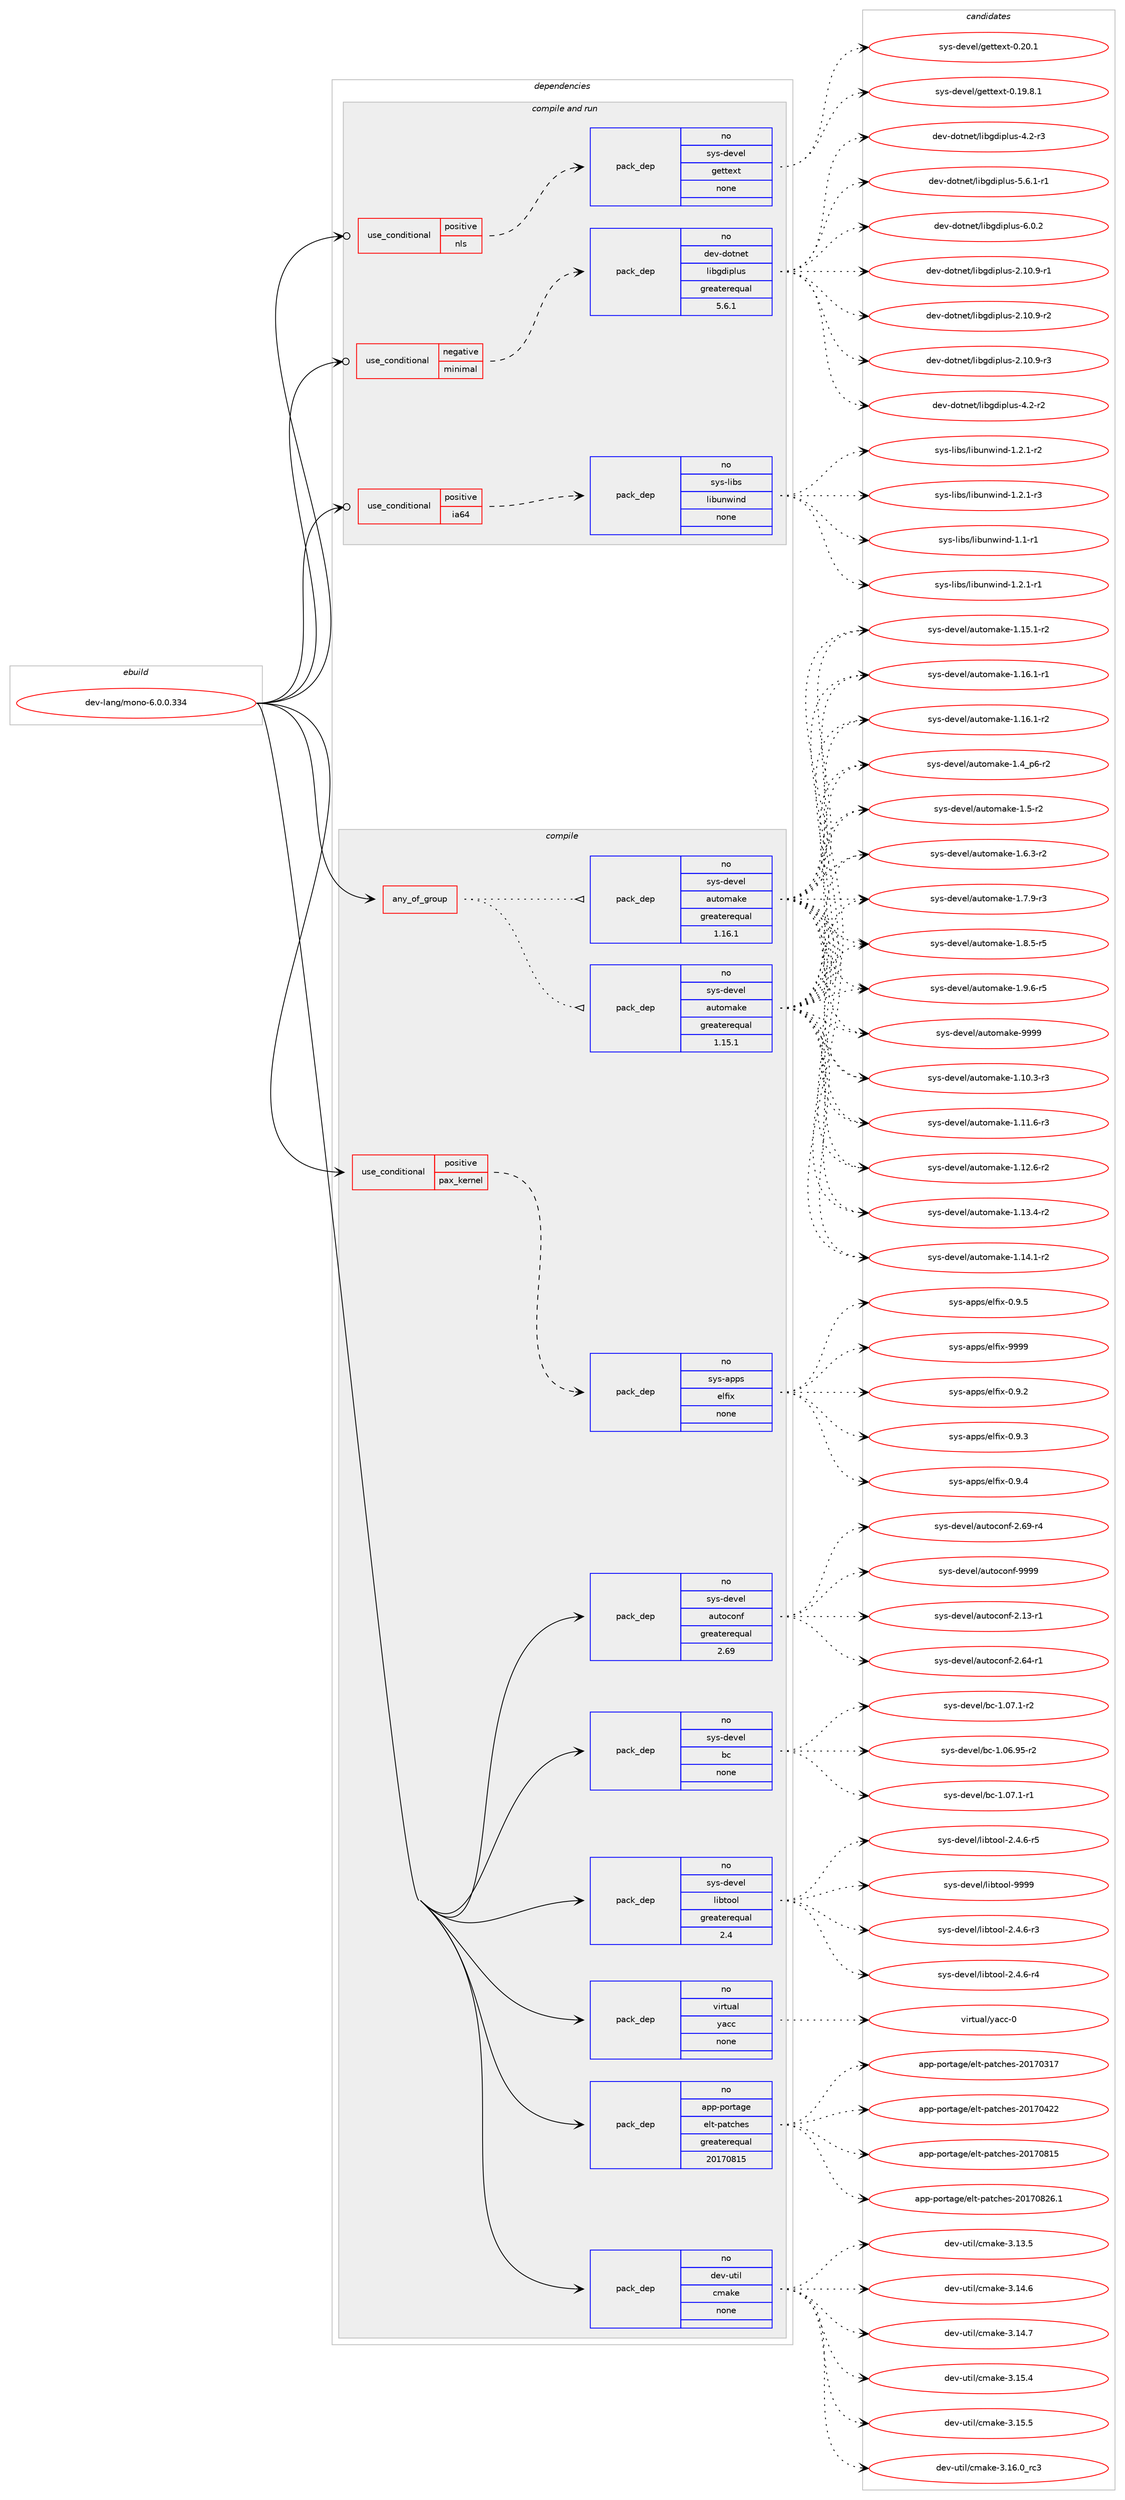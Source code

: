 digraph prolog {

# *************
# Graph options
# *************

newrank=true;
concentrate=true;
compound=true;
graph [rankdir=LR,fontname=Helvetica,fontsize=10,ranksep=1.5];#, ranksep=2.5, nodesep=0.2];
edge  [arrowhead=vee];
node  [fontname=Helvetica,fontsize=10];

# **********
# The ebuild
# **********

subgraph cluster_leftcol {
color=gray;
rank=same;
label=<<i>ebuild</i>>;
id [label="dev-lang/mono-6.0.0.334", color=red, width=4, href="../dev-lang/mono-6.0.0.334.svg"];
}

# ****************
# The dependencies
# ****************

subgraph cluster_midcol {
color=gray;
label=<<i>dependencies</i>>;
subgraph cluster_compile {
fillcolor="#eeeeee";
style=filled;
label=<<i>compile</i>>;
subgraph any10882 {
dependency559028 [label=<<TABLE BORDER="0" CELLBORDER="1" CELLSPACING="0" CELLPADDING="4"><TR><TD CELLPADDING="10">any_of_group</TD></TR></TABLE>>, shape=none, color=red];subgraph pack417836 {
dependency559029 [label=<<TABLE BORDER="0" CELLBORDER="1" CELLSPACING="0" CELLPADDING="4" WIDTH="220"><TR><TD ROWSPAN="6" CELLPADDING="30">pack_dep</TD></TR><TR><TD WIDTH="110">no</TD></TR><TR><TD>sys-devel</TD></TR><TR><TD>automake</TD></TR><TR><TD>greaterequal</TD></TR><TR><TD>1.16.1</TD></TR></TABLE>>, shape=none, color=blue];
}
dependency559028:e -> dependency559029:w [weight=20,style="dotted",arrowhead="oinv"];
subgraph pack417837 {
dependency559030 [label=<<TABLE BORDER="0" CELLBORDER="1" CELLSPACING="0" CELLPADDING="4" WIDTH="220"><TR><TD ROWSPAN="6" CELLPADDING="30">pack_dep</TD></TR><TR><TD WIDTH="110">no</TD></TR><TR><TD>sys-devel</TD></TR><TR><TD>automake</TD></TR><TR><TD>greaterequal</TD></TR><TR><TD>1.15.1</TD></TR></TABLE>>, shape=none, color=blue];
}
dependency559028:e -> dependency559030:w [weight=20,style="dotted",arrowhead="oinv"];
}
id:e -> dependency559028:w [weight=20,style="solid",arrowhead="vee"];
subgraph cond129953 {
dependency559031 [label=<<TABLE BORDER="0" CELLBORDER="1" CELLSPACING="0" CELLPADDING="4"><TR><TD ROWSPAN="3" CELLPADDING="10">use_conditional</TD></TR><TR><TD>positive</TD></TR><TR><TD>pax_kernel</TD></TR></TABLE>>, shape=none, color=red];
subgraph pack417838 {
dependency559032 [label=<<TABLE BORDER="0" CELLBORDER="1" CELLSPACING="0" CELLPADDING="4" WIDTH="220"><TR><TD ROWSPAN="6" CELLPADDING="30">pack_dep</TD></TR><TR><TD WIDTH="110">no</TD></TR><TR><TD>sys-apps</TD></TR><TR><TD>elfix</TD></TR><TR><TD>none</TD></TR><TR><TD></TD></TR></TABLE>>, shape=none, color=blue];
}
dependency559031:e -> dependency559032:w [weight=20,style="dashed",arrowhead="vee"];
}
id:e -> dependency559031:w [weight=20,style="solid",arrowhead="vee"];
subgraph pack417839 {
dependency559033 [label=<<TABLE BORDER="0" CELLBORDER="1" CELLSPACING="0" CELLPADDING="4" WIDTH="220"><TR><TD ROWSPAN="6" CELLPADDING="30">pack_dep</TD></TR><TR><TD WIDTH="110">no</TD></TR><TR><TD>app-portage</TD></TR><TR><TD>elt-patches</TD></TR><TR><TD>greaterequal</TD></TR><TR><TD>20170815</TD></TR></TABLE>>, shape=none, color=blue];
}
id:e -> dependency559033:w [weight=20,style="solid",arrowhead="vee"];
subgraph pack417840 {
dependency559034 [label=<<TABLE BORDER="0" CELLBORDER="1" CELLSPACING="0" CELLPADDING="4" WIDTH="220"><TR><TD ROWSPAN="6" CELLPADDING="30">pack_dep</TD></TR><TR><TD WIDTH="110">no</TD></TR><TR><TD>dev-util</TD></TR><TR><TD>cmake</TD></TR><TR><TD>none</TD></TR><TR><TD></TD></TR></TABLE>>, shape=none, color=blue];
}
id:e -> dependency559034:w [weight=20,style="solid",arrowhead="vee"];
subgraph pack417841 {
dependency559035 [label=<<TABLE BORDER="0" CELLBORDER="1" CELLSPACING="0" CELLPADDING="4" WIDTH="220"><TR><TD ROWSPAN="6" CELLPADDING="30">pack_dep</TD></TR><TR><TD WIDTH="110">no</TD></TR><TR><TD>sys-devel</TD></TR><TR><TD>autoconf</TD></TR><TR><TD>greaterequal</TD></TR><TR><TD>2.69</TD></TR></TABLE>>, shape=none, color=blue];
}
id:e -> dependency559035:w [weight=20,style="solid",arrowhead="vee"];
subgraph pack417842 {
dependency559036 [label=<<TABLE BORDER="0" CELLBORDER="1" CELLSPACING="0" CELLPADDING="4" WIDTH="220"><TR><TD ROWSPAN="6" CELLPADDING="30">pack_dep</TD></TR><TR><TD WIDTH="110">no</TD></TR><TR><TD>sys-devel</TD></TR><TR><TD>bc</TD></TR><TR><TD>none</TD></TR><TR><TD></TD></TR></TABLE>>, shape=none, color=blue];
}
id:e -> dependency559036:w [weight=20,style="solid",arrowhead="vee"];
subgraph pack417843 {
dependency559037 [label=<<TABLE BORDER="0" CELLBORDER="1" CELLSPACING="0" CELLPADDING="4" WIDTH="220"><TR><TD ROWSPAN="6" CELLPADDING="30">pack_dep</TD></TR><TR><TD WIDTH="110">no</TD></TR><TR><TD>sys-devel</TD></TR><TR><TD>libtool</TD></TR><TR><TD>greaterequal</TD></TR><TR><TD>2.4</TD></TR></TABLE>>, shape=none, color=blue];
}
id:e -> dependency559037:w [weight=20,style="solid",arrowhead="vee"];
subgraph pack417844 {
dependency559038 [label=<<TABLE BORDER="0" CELLBORDER="1" CELLSPACING="0" CELLPADDING="4" WIDTH="220"><TR><TD ROWSPAN="6" CELLPADDING="30">pack_dep</TD></TR><TR><TD WIDTH="110">no</TD></TR><TR><TD>virtual</TD></TR><TR><TD>yacc</TD></TR><TR><TD>none</TD></TR><TR><TD></TD></TR></TABLE>>, shape=none, color=blue];
}
id:e -> dependency559038:w [weight=20,style="solid",arrowhead="vee"];
}
subgraph cluster_compileandrun {
fillcolor="#eeeeee";
style=filled;
label=<<i>compile and run</i>>;
subgraph cond129954 {
dependency559039 [label=<<TABLE BORDER="0" CELLBORDER="1" CELLSPACING="0" CELLPADDING="4"><TR><TD ROWSPAN="3" CELLPADDING="10">use_conditional</TD></TR><TR><TD>negative</TD></TR><TR><TD>minimal</TD></TR></TABLE>>, shape=none, color=red];
subgraph pack417845 {
dependency559040 [label=<<TABLE BORDER="0" CELLBORDER="1" CELLSPACING="0" CELLPADDING="4" WIDTH="220"><TR><TD ROWSPAN="6" CELLPADDING="30">pack_dep</TD></TR><TR><TD WIDTH="110">no</TD></TR><TR><TD>dev-dotnet</TD></TR><TR><TD>libgdiplus</TD></TR><TR><TD>greaterequal</TD></TR><TR><TD>5.6.1</TD></TR></TABLE>>, shape=none, color=blue];
}
dependency559039:e -> dependency559040:w [weight=20,style="dashed",arrowhead="vee"];
}
id:e -> dependency559039:w [weight=20,style="solid",arrowhead="odotvee"];
subgraph cond129955 {
dependency559041 [label=<<TABLE BORDER="0" CELLBORDER="1" CELLSPACING="0" CELLPADDING="4"><TR><TD ROWSPAN="3" CELLPADDING="10">use_conditional</TD></TR><TR><TD>positive</TD></TR><TR><TD>ia64</TD></TR></TABLE>>, shape=none, color=red];
subgraph pack417846 {
dependency559042 [label=<<TABLE BORDER="0" CELLBORDER="1" CELLSPACING="0" CELLPADDING="4" WIDTH="220"><TR><TD ROWSPAN="6" CELLPADDING="30">pack_dep</TD></TR><TR><TD WIDTH="110">no</TD></TR><TR><TD>sys-libs</TD></TR><TR><TD>libunwind</TD></TR><TR><TD>none</TD></TR><TR><TD></TD></TR></TABLE>>, shape=none, color=blue];
}
dependency559041:e -> dependency559042:w [weight=20,style="dashed",arrowhead="vee"];
}
id:e -> dependency559041:w [weight=20,style="solid",arrowhead="odotvee"];
subgraph cond129956 {
dependency559043 [label=<<TABLE BORDER="0" CELLBORDER="1" CELLSPACING="0" CELLPADDING="4"><TR><TD ROWSPAN="3" CELLPADDING="10">use_conditional</TD></TR><TR><TD>positive</TD></TR><TR><TD>nls</TD></TR></TABLE>>, shape=none, color=red];
subgraph pack417847 {
dependency559044 [label=<<TABLE BORDER="0" CELLBORDER="1" CELLSPACING="0" CELLPADDING="4" WIDTH="220"><TR><TD ROWSPAN="6" CELLPADDING="30">pack_dep</TD></TR><TR><TD WIDTH="110">no</TD></TR><TR><TD>sys-devel</TD></TR><TR><TD>gettext</TD></TR><TR><TD>none</TD></TR><TR><TD></TD></TR></TABLE>>, shape=none, color=blue];
}
dependency559043:e -> dependency559044:w [weight=20,style="dashed",arrowhead="vee"];
}
id:e -> dependency559043:w [weight=20,style="solid",arrowhead="odotvee"];
}
subgraph cluster_run {
fillcolor="#eeeeee";
style=filled;
label=<<i>run</i>>;
}
}

# **************
# The candidates
# **************

subgraph cluster_choices {
rank=same;
color=gray;
label=<<i>candidates</i>>;

subgraph choice417836 {
color=black;
nodesep=1;
choice11512111545100101118101108479711711611110997107101454946494846514511451 [label="sys-devel/automake-1.10.3-r3", color=red, width=4,href="../sys-devel/automake-1.10.3-r3.svg"];
choice11512111545100101118101108479711711611110997107101454946494946544511451 [label="sys-devel/automake-1.11.6-r3", color=red, width=4,href="../sys-devel/automake-1.11.6-r3.svg"];
choice11512111545100101118101108479711711611110997107101454946495046544511450 [label="sys-devel/automake-1.12.6-r2", color=red, width=4,href="../sys-devel/automake-1.12.6-r2.svg"];
choice11512111545100101118101108479711711611110997107101454946495146524511450 [label="sys-devel/automake-1.13.4-r2", color=red, width=4,href="../sys-devel/automake-1.13.4-r2.svg"];
choice11512111545100101118101108479711711611110997107101454946495246494511450 [label="sys-devel/automake-1.14.1-r2", color=red, width=4,href="../sys-devel/automake-1.14.1-r2.svg"];
choice11512111545100101118101108479711711611110997107101454946495346494511450 [label="sys-devel/automake-1.15.1-r2", color=red, width=4,href="../sys-devel/automake-1.15.1-r2.svg"];
choice11512111545100101118101108479711711611110997107101454946495446494511449 [label="sys-devel/automake-1.16.1-r1", color=red, width=4,href="../sys-devel/automake-1.16.1-r1.svg"];
choice11512111545100101118101108479711711611110997107101454946495446494511450 [label="sys-devel/automake-1.16.1-r2", color=red, width=4,href="../sys-devel/automake-1.16.1-r2.svg"];
choice115121115451001011181011084797117116111109971071014549465295112544511450 [label="sys-devel/automake-1.4_p6-r2", color=red, width=4,href="../sys-devel/automake-1.4_p6-r2.svg"];
choice11512111545100101118101108479711711611110997107101454946534511450 [label="sys-devel/automake-1.5-r2", color=red, width=4,href="../sys-devel/automake-1.5-r2.svg"];
choice115121115451001011181011084797117116111109971071014549465446514511450 [label="sys-devel/automake-1.6.3-r2", color=red, width=4,href="../sys-devel/automake-1.6.3-r2.svg"];
choice115121115451001011181011084797117116111109971071014549465546574511451 [label="sys-devel/automake-1.7.9-r3", color=red, width=4,href="../sys-devel/automake-1.7.9-r3.svg"];
choice115121115451001011181011084797117116111109971071014549465646534511453 [label="sys-devel/automake-1.8.5-r5", color=red, width=4,href="../sys-devel/automake-1.8.5-r5.svg"];
choice115121115451001011181011084797117116111109971071014549465746544511453 [label="sys-devel/automake-1.9.6-r5", color=red, width=4,href="../sys-devel/automake-1.9.6-r5.svg"];
choice115121115451001011181011084797117116111109971071014557575757 [label="sys-devel/automake-9999", color=red, width=4,href="../sys-devel/automake-9999.svg"];
dependency559029:e -> choice11512111545100101118101108479711711611110997107101454946494846514511451:w [style=dotted,weight="100"];
dependency559029:e -> choice11512111545100101118101108479711711611110997107101454946494946544511451:w [style=dotted,weight="100"];
dependency559029:e -> choice11512111545100101118101108479711711611110997107101454946495046544511450:w [style=dotted,weight="100"];
dependency559029:e -> choice11512111545100101118101108479711711611110997107101454946495146524511450:w [style=dotted,weight="100"];
dependency559029:e -> choice11512111545100101118101108479711711611110997107101454946495246494511450:w [style=dotted,weight="100"];
dependency559029:e -> choice11512111545100101118101108479711711611110997107101454946495346494511450:w [style=dotted,weight="100"];
dependency559029:e -> choice11512111545100101118101108479711711611110997107101454946495446494511449:w [style=dotted,weight="100"];
dependency559029:e -> choice11512111545100101118101108479711711611110997107101454946495446494511450:w [style=dotted,weight="100"];
dependency559029:e -> choice115121115451001011181011084797117116111109971071014549465295112544511450:w [style=dotted,weight="100"];
dependency559029:e -> choice11512111545100101118101108479711711611110997107101454946534511450:w [style=dotted,weight="100"];
dependency559029:e -> choice115121115451001011181011084797117116111109971071014549465446514511450:w [style=dotted,weight="100"];
dependency559029:e -> choice115121115451001011181011084797117116111109971071014549465546574511451:w [style=dotted,weight="100"];
dependency559029:e -> choice115121115451001011181011084797117116111109971071014549465646534511453:w [style=dotted,weight="100"];
dependency559029:e -> choice115121115451001011181011084797117116111109971071014549465746544511453:w [style=dotted,weight="100"];
dependency559029:e -> choice115121115451001011181011084797117116111109971071014557575757:w [style=dotted,weight="100"];
}
subgraph choice417837 {
color=black;
nodesep=1;
choice11512111545100101118101108479711711611110997107101454946494846514511451 [label="sys-devel/automake-1.10.3-r3", color=red, width=4,href="../sys-devel/automake-1.10.3-r3.svg"];
choice11512111545100101118101108479711711611110997107101454946494946544511451 [label="sys-devel/automake-1.11.6-r3", color=red, width=4,href="../sys-devel/automake-1.11.6-r3.svg"];
choice11512111545100101118101108479711711611110997107101454946495046544511450 [label="sys-devel/automake-1.12.6-r2", color=red, width=4,href="../sys-devel/automake-1.12.6-r2.svg"];
choice11512111545100101118101108479711711611110997107101454946495146524511450 [label="sys-devel/automake-1.13.4-r2", color=red, width=4,href="../sys-devel/automake-1.13.4-r2.svg"];
choice11512111545100101118101108479711711611110997107101454946495246494511450 [label="sys-devel/automake-1.14.1-r2", color=red, width=4,href="../sys-devel/automake-1.14.1-r2.svg"];
choice11512111545100101118101108479711711611110997107101454946495346494511450 [label="sys-devel/automake-1.15.1-r2", color=red, width=4,href="../sys-devel/automake-1.15.1-r2.svg"];
choice11512111545100101118101108479711711611110997107101454946495446494511449 [label="sys-devel/automake-1.16.1-r1", color=red, width=4,href="../sys-devel/automake-1.16.1-r1.svg"];
choice11512111545100101118101108479711711611110997107101454946495446494511450 [label="sys-devel/automake-1.16.1-r2", color=red, width=4,href="../sys-devel/automake-1.16.1-r2.svg"];
choice115121115451001011181011084797117116111109971071014549465295112544511450 [label="sys-devel/automake-1.4_p6-r2", color=red, width=4,href="../sys-devel/automake-1.4_p6-r2.svg"];
choice11512111545100101118101108479711711611110997107101454946534511450 [label="sys-devel/automake-1.5-r2", color=red, width=4,href="../sys-devel/automake-1.5-r2.svg"];
choice115121115451001011181011084797117116111109971071014549465446514511450 [label="sys-devel/automake-1.6.3-r2", color=red, width=4,href="../sys-devel/automake-1.6.3-r2.svg"];
choice115121115451001011181011084797117116111109971071014549465546574511451 [label="sys-devel/automake-1.7.9-r3", color=red, width=4,href="../sys-devel/automake-1.7.9-r3.svg"];
choice115121115451001011181011084797117116111109971071014549465646534511453 [label="sys-devel/automake-1.8.5-r5", color=red, width=4,href="../sys-devel/automake-1.8.5-r5.svg"];
choice115121115451001011181011084797117116111109971071014549465746544511453 [label="sys-devel/automake-1.9.6-r5", color=red, width=4,href="../sys-devel/automake-1.9.6-r5.svg"];
choice115121115451001011181011084797117116111109971071014557575757 [label="sys-devel/automake-9999", color=red, width=4,href="../sys-devel/automake-9999.svg"];
dependency559030:e -> choice11512111545100101118101108479711711611110997107101454946494846514511451:w [style=dotted,weight="100"];
dependency559030:e -> choice11512111545100101118101108479711711611110997107101454946494946544511451:w [style=dotted,weight="100"];
dependency559030:e -> choice11512111545100101118101108479711711611110997107101454946495046544511450:w [style=dotted,weight="100"];
dependency559030:e -> choice11512111545100101118101108479711711611110997107101454946495146524511450:w [style=dotted,weight="100"];
dependency559030:e -> choice11512111545100101118101108479711711611110997107101454946495246494511450:w [style=dotted,weight="100"];
dependency559030:e -> choice11512111545100101118101108479711711611110997107101454946495346494511450:w [style=dotted,weight="100"];
dependency559030:e -> choice11512111545100101118101108479711711611110997107101454946495446494511449:w [style=dotted,weight="100"];
dependency559030:e -> choice11512111545100101118101108479711711611110997107101454946495446494511450:w [style=dotted,weight="100"];
dependency559030:e -> choice115121115451001011181011084797117116111109971071014549465295112544511450:w [style=dotted,weight="100"];
dependency559030:e -> choice11512111545100101118101108479711711611110997107101454946534511450:w [style=dotted,weight="100"];
dependency559030:e -> choice115121115451001011181011084797117116111109971071014549465446514511450:w [style=dotted,weight="100"];
dependency559030:e -> choice115121115451001011181011084797117116111109971071014549465546574511451:w [style=dotted,weight="100"];
dependency559030:e -> choice115121115451001011181011084797117116111109971071014549465646534511453:w [style=dotted,weight="100"];
dependency559030:e -> choice115121115451001011181011084797117116111109971071014549465746544511453:w [style=dotted,weight="100"];
dependency559030:e -> choice115121115451001011181011084797117116111109971071014557575757:w [style=dotted,weight="100"];
}
subgraph choice417838 {
color=black;
nodesep=1;
choice115121115459711211211547101108102105120454846574650 [label="sys-apps/elfix-0.9.2", color=red, width=4,href="../sys-apps/elfix-0.9.2.svg"];
choice115121115459711211211547101108102105120454846574651 [label="sys-apps/elfix-0.9.3", color=red, width=4,href="../sys-apps/elfix-0.9.3.svg"];
choice115121115459711211211547101108102105120454846574652 [label="sys-apps/elfix-0.9.4", color=red, width=4,href="../sys-apps/elfix-0.9.4.svg"];
choice115121115459711211211547101108102105120454846574653 [label="sys-apps/elfix-0.9.5", color=red, width=4,href="../sys-apps/elfix-0.9.5.svg"];
choice1151211154597112112115471011081021051204557575757 [label="sys-apps/elfix-9999", color=red, width=4,href="../sys-apps/elfix-9999.svg"];
dependency559032:e -> choice115121115459711211211547101108102105120454846574650:w [style=dotted,weight="100"];
dependency559032:e -> choice115121115459711211211547101108102105120454846574651:w [style=dotted,weight="100"];
dependency559032:e -> choice115121115459711211211547101108102105120454846574652:w [style=dotted,weight="100"];
dependency559032:e -> choice115121115459711211211547101108102105120454846574653:w [style=dotted,weight="100"];
dependency559032:e -> choice1151211154597112112115471011081021051204557575757:w [style=dotted,weight="100"];
}
subgraph choice417839 {
color=black;
nodesep=1;
choice97112112451121111141169710310147101108116451129711699104101115455048495548514955 [label="app-portage/elt-patches-20170317", color=red, width=4,href="../app-portage/elt-patches-20170317.svg"];
choice97112112451121111141169710310147101108116451129711699104101115455048495548525050 [label="app-portage/elt-patches-20170422", color=red, width=4,href="../app-portage/elt-patches-20170422.svg"];
choice97112112451121111141169710310147101108116451129711699104101115455048495548564953 [label="app-portage/elt-patches-20170815", color=red, width=4,href="../app-portage/elt-patches-20170815.svg"];
choice971121124511211111411697103101471011081164511297116991041011154550484955485650544649 [label="app-portage/elt-patches-20170826.1", color=red, width=4,href="../app-portage/elt-patches-20170826.1.svg"];
dependency559033:e -> choice97112112451121111141169710310147101108116451129711699104101115455048495548514955:w [style=dotted,weight="100"];
dependency559033:e -> choice97112112451121111141169710310147101108116451129711699104101115455048495548525050:w [style=dotted,weight="100"];
dependency559033:e -> choice97112112451121111141169710310147101108116451129711699104101115455048495548564953:w [style=dotted,weight="100"];
dependency559033:e -> choice971121124511211111411697103101471011081164511297116991041011154550484955485650544649:w [style=dotted,weight="100"];
}
subgraph choice417840 {
color=black;
nodesep=1;
choice1001011184511711610510847991099710710145514649514653 [label="dev-util/cmake-3.13.5", color=red, width=4,href="../dev-util/cmake-3.13.5.svg"];
choice1001011184511711610510847991099710710145514649524654 [label="dev-util/cmake-3.14.6", color=red, width=4,href="../dev-util/cmake-3.14.6.svg"];
choice1001011184511711610510847991099710710145514649524655 [label="dev-util/cmake-3.14.7", color=red, width=4,href="../dev-util/cmake-3.14.7.svg"];
choice1001011184511711610510847991099710710145514649534652 [label="dev-util/cmake-3.15.4", color=red, width=4,href="../dev-util/cmake-3.15.4.svg"];
choice1001011184511711610510847991099710710145514649534653 [label="dev-util/cmake-3.15.5", color=red, width=4,href="../dev-util/cmake-3.15.5.svg"];
choice1001011184511711610510847991099710710145514649544648951149951 [label="dev-util/cmake-3.16.0_rc3", color=red, width=4,href="../dev-util/cmake-3.16.0_rc3.svg"];
dependency559034:e -> choice1001011184511711610510847991099710710145514649514653:w [style=dotted,weight="100"];
dependency559034:e -> choice1001011184511711610510847991099710710145514649524654:w [style=dotted,weight="100"];
dependency559034:e -> choice1001011184511711610510847991099710710145514649524655:w [style=dotted,weight="100"];
dependency559034:e -> choice1001011184511711610510847991099710710145514649534652:w [style=dotted,weight="100"];
dependency559034:e -> choice1001011184511711610510847991099710710145514649534653:w [style=dotted,weight="100"];
dependency559034:e -> choice1001011184511711610510847991099710710145514649544648951149951:w [style=dotted,weight="100"];
}
subgraph choice417841 {
color=black;
nodesep=1;
choice1151211154510010111810110847971171161119911111010245504649514511449 [label="sys-devel/autoconf-2.13-r1", color=red, width=4,href="../sys-devel/autoconf-2.13-r1.svg"];
choice1151211154510010111810110847971171161119911111010245504654524511449 [label="sys-devel/autoconf-2.64-r1", color=red, width=4,href="../sys-devel/autoconf-2.64-r1.svg"];
choice1151211154510010111810110847971171161119911111010245504654574511452 [label="sys-devel/autoconf-2.69-r4", color=red, width=4,href="../sys-devel/autoconf-2.69-r4.svg"];
choice115121115451001011181011084797117116111991111101024557575757 [label="sys-devel/autoconf-9999", color=red, width=4,href="../sys-devel/autoconf-9999.svg"];
dependency559035:e -> choice1151211154510010111810110847971171161119911111010245504649514511449:w [style=dotted,weight="100"];
dependency559035:e -> choice1151211154510010111810110847971171161119911111010245504654524511449:w [style=dotted,weight="100"];
dependency559035:e -> choice1151211154510010111810110847971171161119911111010245504654574511452:w [style=dotted,weight="100"];
dependency559035:e -> choice115121115451001011181011084797117116111991111101024557575757:w [style=dotted,weight="100"];
}
subgraph choice417842 {
color=black;
nodesep=1;
choice1151211154510010111810110847989945494648544657534511450 [label="sys-devel/bc-1.06.95-r2", color=red, width=4,href="../sys-devel/bc-1.06.95-r2.svg"];
choice11512111545100101118101108479899454946485546494511449 [label="sys-devel/bc-1.07.1-r1", color=red, width=4,href="../sys-devel/bc-1.07.1-r1.svg"];
choice11512111545100101118101108479899454946485546494511450 [label="sys-devel/bc-1.07.1-r2", color=red, width=4,href="../sys-devel/bc-1.07.1-r2.svg"];
dependency559036:e -> choice1151211154510010111810110847989945494648544657534511450:w [style=dotted,weight="100"];
dependency559036:e -> choice11512111545100101118101108479899454946485546494511449:w [style=dotted,weight="100"];
dependency559036:e -> choice11512111545100101118101108479899454946485546494511450:w [style=dotted,weight="100"];
}
subgraph choice417843 {
color=black;
nodesep=1;
choice1151211154510010111810110847108105981161111111084550465246544511451 [label="sys-devel/libtool-2.4.6-r3", color=red, width=4,href="../sys-devel/libtool-2.4.6-r3.svg"];
choice1151211154510010111810110847108105981161111111084550465246544511452 [label="sys-devel/libtool-2.4.6-r4", color=red, width=4,href="../sys-devel/libtool-2.4.6-r4.svg"];
choice1151211154510010111810110847108105981161111111084550465246544511453 [label="sys-devel/libtool-2.4.6-r5", color=red, width=4,href="../sys-devel/libtool-2.4.6-r5.svg"];
choice1151211154510010111810110847108105981161111111084557575757 [label="sys-devel/libtool-9999", color=red, width=4,href="../sys-devel/libtool-9999.svg"];
dependency559037:e -> choice1151211154510010111810110847108105981161111111084550465246544511451:w [style=dotted,weight="100"];
dependency559037:e -> choice1151211154510010111810110847108105981161111111084550465246544511452:w [style=dotted,weight="100"];
dependency559037:e -> choice1151211154510010111810110847108105981161111111084550465246544511453:w [style=dotted,weight="100"];
dependency559037:e -> choice1151211154510010111810110847108105981161111111084557575757:w [style=dotted,weight="100"];
}
subgraph choice417844 {
color=black;
nodesep=1;
choice11810511411611797108471219799994548 [label="virtual/yacc-0", color=red, width=4,href="../virtual/yacc-0.svg"];
dependency559038:e -> choice11810511411611797108471219799994548:w [style=dotted,weight="100"];
}
subgraph choice417845 {
color=black;
nodesep=1;
choice100101118451001111161101011164710810598103100105112108117115455046494846574511449 [label="dev-dotnet/libgdiplus-2.10.9-r1", color=red, width=4,href="../dev-dotnet/libgdiplus-2.10.9-r1.svg"];
choice100101118451001111161101011164710810598103100105112108117115455046494846574511450 [label="dev-dotnet/libgdiplus-2.10.9-r2", color=red, width=4,href="../dev-dotnet/libgdiplus-2.10.9-r2.svg"];
choice100101118451001111161101011164710810598103100105112108117115455046494846574511451 [label="dev-dotnet/libgdiplus-2.10.9-r3", color=red, width=4,href="../dev-dotnet/libgdiplus-2.10.9-r3.svg"];
choice100101118451001111161101011164710810598103100105112108117115455246504511450 [label="dev-dotnet/libgdiplus-4.2-r2", color=red, width=4,href="../dev-dotnet/libgdiplus-4.2-r2.svg"];
choice100101118451001111161101011164710810598103100105112108117115455246504511451 [label="dev-dotnet/libgdiplus-4.2-r3", color=red, width=4,href="../dev-dotnet/libgdiplus-4.2-r3.svg"];
choice1001011184510011111611010111647108105981031001051121081171154553465446494511449 [label="dev-dotnet/libgdiplus-5.6.1-r1", color=red, width=4,href="../dev-dotnet/libgdiplus-5.6.1-r1.svg"];
choice100101118451001111161101011164710810598103100105112108117115455446484650 [label="dev-dotnet/libgdiplus-6.0.2", color=red, width=4,href="../dev-dotnet/libgdiplus-6.0.2.svg"];
dependency559040:e -> choice100101118451001111161101011164710810598103100105112108117115455046494846574511449:w [style=dotted,weight="100"];
dependency559040:e -> choice100101118451001111161101011164710810598103100105112108117115455046494846574511450:w [style=dotted,weight="100"];
dependency559040:e -> choice100101118451001111161101011164710810598103100105112108117115455046494846574511451:w [style=dotted,weight="100"];
dependency559040:e -> choice100101118451001111161101011164710810598103100105112108117115455246504511450:w [style=dotted,weight="100"];
dependency559040:e -> choice100101118451001111161101011164710810598103100105112108117115455246504511451:w [style=dotted,weight="100"];
dependency559040:e -> choice1001011184510011111611010111647108105981031001051121081171154553465446494511449:w [style=dotted,weight="100"];
dependency559040:e -> choice100101118451001111161101011164710810598103100105112108117115455446484650:w [style=dotted,weight="100"];
}
subgraph choice417846 {
color=black;
nodesep=1;
choice11512111545108105981154710810598117110119105110100454946494511449 [label="sys-libs/libunwind-1.1-r1", color=red, width=4,href="../sys-libs/libunwind-1.1-r1.svg"];
choice115121115451081059811547108105981171101191051101004549465046494511449 [label="sys-libs/libunwind-1.2.1-r1", color=red, width=4,href="../sys-libs/libunwind-1.2.1-r1.svg"];
choice115121115451081059811547108105981171101191051101004549465046494511450 [label="sys-libs/libunwind-1.2.1-r2", color=red, width=4,href="../sys-libs/libunwind-1.2.1-r2.svg"];
choice115121115451081059811547108105981171101191051101004549465046494511451 [label="sys-libs/libunwind-1.2.1-r3", color=red, width=4,href="../sys-libs/libunwind-1.2.1-r3.svg"];
dependency559042:e -> choice11512111545108105981154710810598117110119105110100454946494511449:w [style=dotted,weight="100"];
dependency559042:e -> choice115121115451081059811547108105981171101191051101004549465046494511449:w [style=dotted,weight="100"];
dependency559042:e -> choice115121115451081059811547108105981171101191051101004549465046494511450:w [style=dotted,weight="100"];
dependency559042:e -> choice115121115451081059811547108105981171101191051101004549465046494511451:w [style=dotted,weight="100"];
}
subgraph choice417847 {
color=black;
nodesep=1;
choice1151211154510010111810110847103101116116101120116454846495746564649 [label="sys-devel/gettext-0.19.8.1", color=red, width=4,href="../sys-devel/gettext-0.19.8.1.svg"];
choice115121115451001011181011084710310111611610112011645484650484649 [label="sys-devel/gettext-0.20.1", color=red, width=4,href="../sys-devel/gettext-0.20.1.svg"];
dependency559044:e -> choice1151211154510010111810110847103101116116101120116454846495746564649:w [style=dotted,weight="100"];
dependency559044:e -> choice115121115451001011181011084710310111611610112011645484650484649:w [style=dotted,weight="100"];
}
}

}
